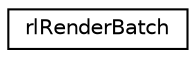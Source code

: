 digraph "Graphical Class Hierarchy"
{
 // LATEX_PDF_SIZE
  edge [fontname="Helvetica",fontsize="10",labelfontname="Helvetica",labelfontsize="10"];
  node [fontname="Helvetica",fontsize="10",shape=record];
  rankdir="LR";
  Node0 [label="rlRenderBatch",height=0.2,width=0.4,color="black", fillcolor="white", style="filled",URL="$structrlRenderBatch.html",tooltip=" "];
}
